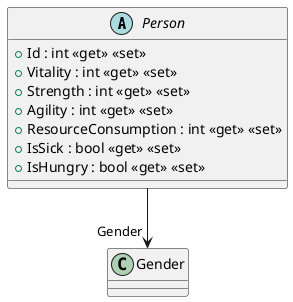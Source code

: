 @startuml
abstract class Person {
    + Id : int <<get>> <<set>>
    + Vitality : int <<get>> <<set>>
    + Strength : int <<get>> <<set>>
    + Agility : int <<get>> <<set>>
    + ResourceConsumption : int <<get>> <<set>>
    + IsSick : bool <<get>> <<set>>
    + IsHungry : bool <<get>> <<set>>
}
Person --> "Gender" Gender
@enduml
